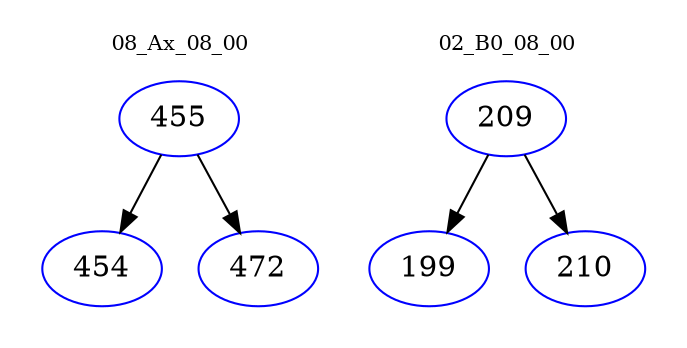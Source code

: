 digraph{
subgraph cluster_0 {
color = white
label = "08_Ax_08_00";
fontsize=10;
T0_455 [label="455", color="blue"]
T0_455 -> T0_454 [color="black"]
T0_454 [label="454", color="blue"]
T0_455 -> T0_472 [color="black"]
T0_472 [label="472", color="blue"]
}
subgraph cluster_1 {
color = white
label = "02_B0_08_00";
fontsize=10;
T1_209 [label="209", color="blue"]
T1_209 -> T1_199 [color="black"]
T1_199 [label="199", color="blue"]
T1_209 -> T1_210 [color="black"]
T1_210 [label="210", color="blue"]
}
}
